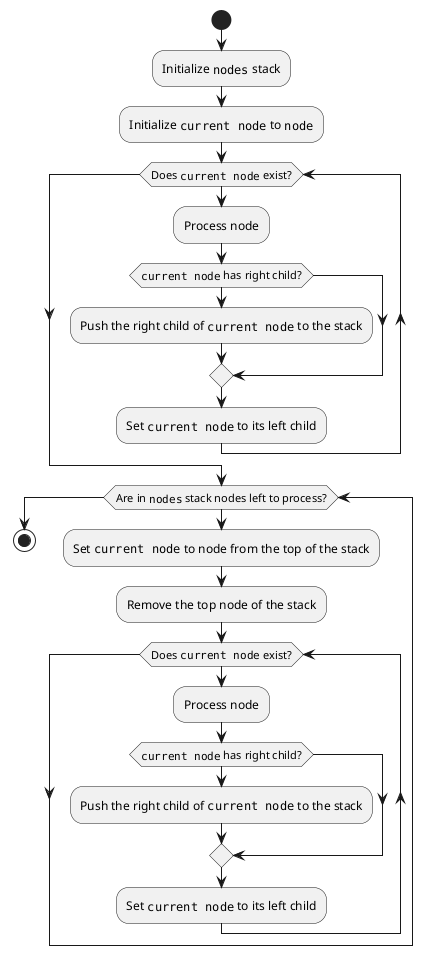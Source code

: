 @startuml
'https://plantuml.com/activity-diagram-beta

start

:Initialize ""nodes"" stack;
:Initialize ""current node"" to ""node"";

'group process left branch
while (Does ""current node"" exist?)
    :Process node;

    if (""current node"" has right child?)
        :Push the right child of ""current node"" to the stack;
    end if

    :Set ""current node"" to its left child;
end while
'end group

'group process branches of right children
while (Are in ""nodes"" stack nodes left to process?)
    :Set ""current node"" to node from the top of the stack;
    :Remove the top node of the stack;
    'group process left branch
    while (Does ""current node"" exist?)
        :Process node;

        if (""current node"" has right child?)
            :Push the right child of ""current node"" to the stack;
        end if

        :Set ""current node"" to its left child;
    end while
    'end group
end while
'end group

stop

@enduml
